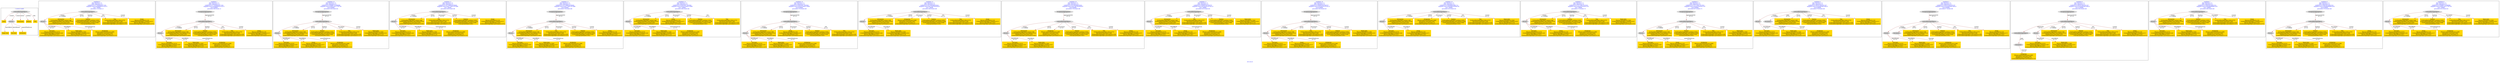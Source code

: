 digraph n0 {
fontcolor="blue"
remincross="true"
label="s01-cb.csv"
subgraph cluster_0 {
label="1-correct model"
n2[style="filled",color="white",fillcolor="lightgray",label="CulturalHeritageObject1"];
n3[shape="plaintext",style="filled",fillcolor="gold",label="Dated"];
n4[style="filled",color="white",fillcolor="lightgray",label="Person1"];
n5[shape="plaintext",style="filled",fillcolor="gold",label="Dimensions"];
n6[shape="plaintext",style="filled",fillcolor="gold",label="Medium"];
n7[shape="plaintext",style="filled",fillcolor="gold",label="Title"];
n8[shape="plaintext",style="filled",fillcolor="gold",label="Begin Date"];
n9[shape="plaintext",style="filled",fillcolor="gold",label="End Date"];
n10[shape="plaintext",style="filled",fillcolor="gold",label="Attribution"];
}
subgraph cluster_1 {
label="candidate 0\nlink coherence:1.0\nnode coherence:1.0\nconfidence:0.5778290403971545\nmapping score:0.6449906325133372\ncost:7.99999\n-precision:1.0-recall:1.0"
n12[style="filled",color="white",fillcolor="lightgray",label="CulturalHeritageObject1"];
n13[style="filled",color="white",fillcolor="lightgray",label="Person1"];
n14[shape="plaintext",style="filled",fillcolor="gold",label="Dimensions\n[CulturalHeritageObject,extent,0.98]\n[CulturalHeritageObject,description,0.014]\n[WebResource,classLink,0.005]\n[CulturalHeritageObject,provenance,0.002]"];
n15[shape="plaintext",style="filled",fillcolor="gold",label="Medium\n[CulturalHeritageObject,medium,0.933]\n[CulturalHeritageObject,description,0.059]\n[CulturalHeritageObject,extent,0.008]\n[Concept,prefLabel,0.001]"];
n16[shape="plaintext",style="filled",fillcolor="gold",label="End Date\n[Person,dateOfDeath,0.673]\n[CulturalHeritageObject,created,0.243]\n[Person,dateOfBirth,0.047]\n[CulturalHeritageObject,provenance,0.037]"];
n17[shape="plaintext",style="filled",fillcolor="gold",label="Begin Date\n[Person,dateOfBirth,0.384]\n[CulturalHeritageObject,created,0.322]\n[Person,dateOfDeath,0.274]\n[CulturalHeritageObject,provenance,0.02]"];
n18[shape="plaintext",style="filled",fillcolor="gold",label="Title\n[CulturalHeritageObject,title,0.372]\n[Document,classLink,0.238]\n[CulturalHeritageObject,description,0.233]\n[CulturalHeritageObject,provenance,0.157]"];
n19[shape="plaintext",style="filled",fillcolor="gold",label="Dated\n[Person,dateOfBirth,0.33]\n[CulturalHeritageObject,created,0.317]\n[Person,dateOfDeath,0.281]\n[CulturalHeritageObject,provenance,0.072]"];
n20[shape="plaintext",style="filled",fillcolor="gold",label="Attribution\n[Person,nameOfThePerson,0.386]\n[Document,classLink,0.285]\n[WebResource,classLink,0.2]\n[CulturalHeritageObject,provenance,0.13]"];
}
subgraph cluster_2 {
label="candidate 1\nlink coherence:1.0\nnode coherence:1.0\nconfidence:0.5778290403971545\nmapping score:0.6449906325133372\ncost:8.99999\n-precision:0.89-recall:1.0"
n22[style="filled",color="white",fillcolor="lightgray",label="CulturalHeritageObject1"];
n23[style="filled",color="white",fillcolor="lightgray",label="Person1"];
n24[style="filled",color="white",fillcolor="lightgray",label="EuropeanaAggregation1"];
n25[shape="plaintext",style="filled",fillcolor="gold",label="Dimensions\n[CulturalHeritageObject,extent,0.98]\n[CulturalHeritageObject,description,0.014]\n[WebResource,classLink,0.005]\n[CulturalHeritageObject,provenance,0.002]"];
n26[shape="plaintext",style="filled",fillcolor="gold",label="Medium\n[CulturalHeritageObject,medium,0.933]\n[CulturalHeritageObject,description,0.059]\n[CulturalHeritageObject,extent,0.008]\n[Concept,prefLabel,0.001]"];
n27[shape="plaintext",style="filled",fillcolor="gold",label="End Date\n[Person,dateOfDeath,0.673]\n[CulturalHeritageObject,created,0.243]\n[Person,dateOfBirth,0.047]\n[CulturalHeritageObject,provenance,0.037]"];
n28[shape="plaintext",style="filled",fillcolor="gold",label="Begin Date\n[Person,dateOfBirth,0.384]\n[CulturalHeritageObject,created,0.322]\n[Person,dateOfDeath,0.274]\n[CulturalHeritageObject,provenance,0.02]"];
n29[shape="plaintext",style="filled",fillcolor="gold",label="Title\n[CulturalHeritageObject,title,0.372]\n[Document,classLink,0.238]\n[CulturalHeritageObject,description,0.233]\n[CulturalHeritageObject,provenance,0.157]"];
n30[shape="plaintext",style="filled",fillcolor="gold",label="Dated\n[Person,dateOfBirth,0.33]\n[CulturalHeritageObject,created,0.317]\n[Person,dateOfDeath,0.281]\n[CulturalHeritageObject,provenance,0.072]"];
n31[shape="plaintext",style="filled",fillcolor="gold",label="Attribution\n[Person,nameOfThePerson,0.386]\n[Document,classLink,0.285]\n[WebResource,classLink,0.2]\n[CulturalHeritageObject,provenance,0.13]"];
}
subgraph cluster_3 {
label="candidate 10\nlink coherence:1.0\nnode coherence:1.0\nconfidence:0.5508991781688696\nmapping score:0.6360140117705756\ncost:8.99999\n-precision:0.56-recall:0.62"
n33[style="filled",color="white",fillcolor="lightgray",label="CulturalHeritageObject1"];
n34[style="filled",color="white",fillcolor="lightgray",label="Person1"];
n35[style="filled",color="white",fillcolor="lightgray",label="EuropeanaAggregation1"];
n36[shape="plaintext",style="filled",fillcolor="gold",label="Dimensions\n[CulturalHeritageObject,extent,0.98]\n[CulturalHeritageObject,description,0.014]\n[WebResource,classLink,0.005]\n[CulturalHeritageObject,provenance,0.002]"];
n37[shape="plaintext",style="filled",fillcolor="gold",label="Medium\n[CulturalHeritageObject,medium,0.933]\n[CulturalHeritageObject,description,0.059]\n[CulturalHeritageObject,extent,0.008]\n[Concept,prefLabel,0.001]"];
n38[shape="plaintext",style="filled",fillcolor="gold",label="End Date\n[Person,dateOfDeath,0.673]\n[CulturalHeritageObject,created,0.243]\n[Person,dateOfBirth,0.047]\n[CulturalHeritageObject,provenance,0.037]"];
n39[shape="plaintext",style="filled",fillcolor="gold",label="Title\n[CulturalHeritageObject,title,0.372]\n[Document,classLink,0.238]\n[CulturalHeritageObject,description,0.233]\n[CulturalHeritageObject,provenance,0.157]"];
n40[shape="plaintext",style="filled",fillcolor="gold",label="Dated\n[Person,dateOfBirth,0.33]\n[CulturalHeritageObject,created,0.317]\n[Person,dateOfDeath,0.281]\n[CulturalHeritageObject,provenance,0.072]"];
n41[shape="plaintext",style="filled",fillcolor="gold",label="Begin Date\n[Person,dateOfBirth,0.384]\n[CulturalHeritageObject,created,0.322]\n[Person,dateOfDeath,0.274]\n[CulturalHeritageObject,provenance,0.02]"];
n42[shape="plaintext",style="filled",fillcolor="gold",label="Attribution\n[Person,nameOfThePerson,0.386]\n[Document,classLink,0.285]\n[WebResource,classLink,0.2]\n[CulturalHeritageObject,provenance,0.13]"];
}
subgraph cluster_4 {
label="candidate 11\nlink coherence:1.0\nnode coherence:1.0\nconfidence:0.5471806044198494\nmapping score:0.6347744871875688\ncost:7.99999\n-precision:0.88-recall:0.88"
n44[style="filled",color="white",fillcolor="lightgray",label="CulturalHeritageObject1"];
n45[style="filled",color="white",fillcolor="lightgray",label="Person1"];
n46[shape="plaintext",style="filled",fillcolor="gold",label="Dimensions\n[CulturalHeritageObject,extent,0.98]\n[CulturalHeritageObject,description,0.014]\n[WebResource,classLink,0.005]\n[CulturalHeritageObject,provenance,0.002]"];
n47[shape="plaintext",style="filled",fillcolor="gold",label="Title\n[CulturalHeritageObject,title,0.372]\n[Document,classLink,0.238]\n[CulturalHeritageObject,description,0.233]\n[CulturalHeritageObject,provenance,0.157]"];
n48[shape="plaintext",style="filled",fillcolor="gold",label="Medium\n[CulturalHeritageObject,medium,0.933]\n[CulturalHeritageObject,description,0.059]\n[CulturalHeritageObject,extent,0.008]\n[Concept,prefLabel,0.001]"];
n49[shape="plaintext",style="filled",fillcolor="gold",label="End Date\n[Person,dateOfDeath,0.673]\n[CulturalHeritageObject,created,0.243]\n[Person,dateOfBirth,0.047]\n[CulturalHeritageObject,provenance,0.037]"];
n50[shape="plaintext",style="filled",fillcolor="gold",label="Begin Date\n[Person,dateOfBirth,0.384]\n[CulturalHeritageObject,created,0.322]\n[Person,dateOfDeath,0.274]\n[CulturalHeritageObject,provenance,0.02]"];
n51[shape="plaintext",style="filled",fillcolor="gold",label="Dated\n[Person,dateOfBirth,0.33]\n[CulturalHeritageObject,created,0.317]\n[Person,dateOfDeath,0.281]\n[CulturalHeritageObject,provenance,0.072]"];
n52[shape="plaintext",style="filled",fillcolor="gold",label="Attribution\n[Person,nameOfThePerson,0.386]\n[Document,classLink,0.285]\n[WebResource,classLink,0.2]\n[CulturalHeritageObject,provenance,0.13]"];
}
subgraph cluster_5 {
label="candidate 12\nlink coherence:1.0\nnode coherence:1.0\nconfidence:0.5471806044198494\nmapping score:0.6347744871875688\ncost:8.99999\n-precision:0.78-recall:0.88"
n54[style="filled",color="white",fillcolor="lightgray",label="CulturalHeritageObject1"];
n55[style="filled",color="white",fillcolor="lightgray",label="Person1"];
n56[style="filled",color="white",fillcolor="lightgray",label="EuropeanaAggregation1"];
n57[shape="plaintext",style="filled",fillcolor="gold",label="Dimensions\n[CulturalHeritageObject,extent,0.98]\n[CulturalHeritageObject,description,0.014]\n[WebResource,classLink,0.005]\n[CulturalHeritageObject,provenance,0.002]"];
n58[shape="plaintext",style="filled",fillcolor="gold",label="Title\n[CulturalHeritageObject,title,0.372]\n[Document,classLink,0.238]\n[CulturalHeritageObject,description,0.233]\n[CulturalHeritageObject,provenance,0.157]"];
n59[shape="plaintext",style="filled",fillcolor="gold",label="Medium\n[CulturalHeritageObject,medium,0.933]\n[CulturalHeritageObject,description,0.059]\n[CulturalHeritageObject,extent,0.008]\n[Concept,prefLabel,0.001]"];
n60[shape="plaintext",style="filled",fillcolor="gold",label="End Date\n[Person,dateOfDeath,0.673]\n[CulturalHeritageObject,created,0.243]\n[Person,dateOfBirth,0.047]\n[CulturalHeritageObject,provenance,0.037]"];
n61[shape="plaintext",style="filled",fillcolor="gold",label="Begin Date\n[Person,dateOfBirth,0.384]\n[CulturalHeritageObject,created,0.322]\n[Person,dateOfDeath,0.274]\n[CulturalHeritageObject,provenance,0.02]"];
n62[shape="plaintext",style="filled",fillcolor="gold",label="Dated\n[Person,dateOfBirth,0.33]\n[CulturalHeritageObject,created,0.317]\n[Person,dateOfDeath,0.281]\n[CulturalHeritageObject,provenance,0.072]"];
n63[shape="plaintext",style="filled",fillcolor="gold",label="Attribution\n[Person,nameOfThePerson,0.386]\n[Document,classLink,0.285]\n[WebResource,classLink,0.2]\n[CulturalHeritageObject,provenance,0.13]"];
}
subgraph cluster_6 {
label="candidate 13\nlink coherence:1.0\nnode coherence:1.0\nconfidence:0.5428243677903846\nmapping score:0.6333224083110806\ncost:7.99999\n-precision:0.88-recall:0.88"
n65[style="filled",color="white",fillcolor="lightgray",label="CulturalHeritageObject1"];
n66[style="filled",color="white",fillcolor="lightgray",label="Person1"];
n67[shape="plaintext",style="filled",fillcolor="gold",label="Dimensions\n[CulturalHeritageObject,extent,0.98]\n[CulturalHeritageObject,description,0.014]\n[WebResource,classLink,0.005]\n[CulturalHeritageObject,provenance,0.002]"];
n68[shape="plaintext",style="filled",fillcolor="gold",label="Dated\n[Person,dateOfBirth,0.33]\n[CulturalHeritageObject,created,0.317]\n[Person,dateOfDeath,0.281]\n[CulturalHeritageObject,provenance,0.072]"];
n69[shape="plaintext",style="filled",fillcolor="gold",label="Medium\n[CulturalHeritageObject,medium,0.933]\n[CulturalHeritageObject,description,0.059]\n[CulturalHeritageObject,extent,0.008]\n[Concept,prefLabel,0.001]"];
n70[shape="plaintext",style="filled",fillcolor="gold",label="End Date\n[Person,dateOfDeath,0.673]\n[CulturalHeritageObject,created,0.243]\n[Person,dateOfBirth,0.047]\n[CulturalHeritageObject,provenance,0.037]"];
n71[shape="plaintext",style="filled",fillcolor="gold",label="Begin Date\n[Person,dateOfBirth,0.384]\n[CulturalHeritageObject,created,0.322]\n[Person,dateOfDeath,0.274]\n[CulturalHeritageObject,provenance,0.02]"];
n72[shape="plaintext",style="filled",fillcolor="gold",label="Title\n[CulturalHeritageObject,title,0.372]\n[Document,classLink,0.238]\n[CulturalHeritageObject,description,0.233]\n[CulturalHeritageObject,provenance,0.157]"];
n73[shape="plaintext",style="filled",fillcolor="gold",label="Attribution\n[Person,nameOfThePerson,0.386]\n[Document,classLink,0.285]\n[WebResource,classLink,0.2]\n[CulturalHeritageObject,provenance,0.13]"];
}
subgraph cluster_7 {
label="candidate 14\nlink coherence:1.0\nnode coherence:1.0\nconfidence:0.5428243677903846\nmapping score:0.6333224083110806\ncost:8.99999\n-precision:0.78-recall:0.88"
n75[style="filled",color="white",fillcolor="lightgray",label="CulturalHeritageObject1"];
n76[style="filled",color="white",fillcolor="lightgray",label="Person1"];
n77[style="filled",color="white",fillcolor="lightgray",label="EuropeanaAggregation1"];
n78[shape="plaintext",style="filled",fillcolor="gold",label="Dimensions\n[CulturalHeritageObject,extent,0.98]\n[CulturalHeritageObject,description,0.014]\n[WebResource,classLink,0.005]\n[CulturalHeritageObject,provenance,0.002]"];
n79[shape="plaintext",style="filled",fillcolor="gold",label="Dated\n[Person,dateOfBirth,0.33]\n[CulturalHeritageObject,created,0.317]\n[Person,dateOfDeath,0.281]\n[CulturalHeritageObject,provenance,0.072]"];
n80[shape="plaintext",style="filled",fillcolor="gold",label="Medium\n[CulturalHeritageObject,medium,0.933]\n[CulturalHeritageObject,description,0.059]\n[CulturalHeritageObject,extent,0.008]\n[Concept,prefLabel,0.001]"];
n81[shape="plaintext",style="filled",fillcolor="gold",label="End Date\n[Person,dateOfDeath,0.673]\n[CulturalHeritageObject,created,0.243]\n[Person,dateOfBirth,0.047]\n[CulturalHeritageObject,provenance,0.037]"];
n82[shape="plaintext",style="filled",fillcolor="gold",label="Begin Date\n[Person,dateOfBirth,0.384]\n[CulturalHeritageObject,created,0.322]\n[Person,dateOfDeath,0.274]\n[CulturalHeritageObject,provenance,0.02]"];
n83[shape="plaintext",style="filled",fillcolor="gold",label="Title\n[CulturalHeritageObject,title,0.372]\n[Document,classLink,0.238]\n[CulturalHeritageObject,description,0.233]\n[CulturalHeritageObject,provenance,0.157]"];
n84[shape="plaintext",style="filled",fillcolor="gold",label="Attribution\n[Person,nameOfThePerson,0.386]\n[Document,classLink,0.285]\n[WebResource,classLink,0.2]\n[CulturalHeritageObject,provenance,0.13]"];
}
subgraph cluster_8 {
label="candidate 15\nlink coherence:1.0\nnode coherence:1.0\nconfidence:0.5411634396350441\nmapping score:0.6327687655926337\ncost:7.99999\n-precision:0.88-recall:0.88"
n86[style="filled",color="white",fillcolor="lightgray",label="CulturalHeritageObject1"];
n87[style="filled",color="white",fillcolor="lightgray",label="Person1"];
n88[shape="plaintext",style="filled",fillcolor="gold",label="Dimensions\n[CulturalHeritageObject,extent,0.98]\n[CulturalHeritageObject,description,0.014]\n[WebResource,classLink,0.005]\n[CulturalHeritageObject,provenance,0.002]"];
n89[shape="plaintext",style="filled",fillcolor="gold",label="Attribution\n[Person,nameOfThePerson,0.386]\n[Document,classLink,0.285]\n[WebResource,classLink,0.2]\n[CulturalHeritageObject,provenance,0.13]"];
n90[shape="plaintext",style="filled",fillcolor="gold",label="Medium\n[CulturalHeritageObject,medium,0.933]\n[CulturalHeritageObject,description,0.059]\n[CulturalHeritageObject,extent,0.008]\n[Concept,prefLabel,0.001]"];
n91[shape="plaintext",style="filled",fillcolor="gold",label="End Date\n[Person,dateOfDeath,0.673]\n[CulturalHeritageObject,created,0.243]\n[Person,dateOfBirth,0.047]\n[CulturalHeritageObject,provenance,0.037]"];
n92[shape="plaintext",style="filled",fillcolor="gold",label="Begin Date\n[Person,dateOfBirth,0.384]\n[CulturalHeritageObject,created,0.322]\n[Person,dateOfDeath,0.274]\n[CulturalHeritageObject,provenance,0.02]"];
n93[shape="plaintext",style="filled",fillcolor="gold",label="Title\n[CulturalHeritageObject,title,0.372]\n[Document,classLink,0.238]\n[CulturalHeritageObject,description,0.233]\n[CulturalHeritageObject,provenance,0.157]"];
n94[shape="plaintext",style="filled",fillcolor="gold",label="Dated\n[Person,dateOfBirth,0.33]\n[CulturalHeritageObject,created,0.317]\n[Person,dateOfDeath,0.281]\n[CulturalHeritageObject,provenance,0.072]"];
}
subgraph cluster_9 {
label="candidate 16\nlink coherence:1.0\nnode coherence:1.0\nconfidence:0.5411634396350441\nmapping score:0.6327687655926337\ncost:8.99999\n-precision:0.78-recall:0.88"
n96[style="filled",color="white",fillcolor="lightgray",label="CulturalHeritageObject1"];
n97[style="filled",color="white",fillcolor="lightgray",label="Person1"];
n98[style="filled",color="white",fillcolor="lightgray",label="EuropeanaAggregation1"];
n99[shape="plaintext",style="filled",fillcolor="gold",label="Dimensions\n[CulturalHeritageObject,extent,0.98]\n[CulturalHeritageObject,description,0.014]\n[WebResource,classLink,0.005]\n[CulturalHeritageObject,provenance,0.002]"];
n100[shape="plaintext",style="filled",fillcolor="gold",label="Attribution\n[Person,nameOfThePerson,0.386]\n[Document,classLink,0.285]\n[WebResource,classLink,0.2]\n[CulturalHeritageObject,provenance,0.13]"];
n101[shape="plaintext",style="filled",fillcolor="gold",label="Medium\n[CulturalHeritageObject,medium,0.933]\n[CulturalHeritageObject,description,0.059]\n[CulturalHeritageObject,extent,0.008]\n[Concept,prefLabel,0.001]"];
n102[shape="plaintext",style="filled",fillcolor="gold",label="End Date\n[Person,dateOfDeath,0.673]\n[CulturalHeritageObject,created,0.243]\n[Person,dateOfBirth,0.047]\n[CulturalHeritageObject,provenance,0.037]"];
n103[shape="plaintext",style="filled",fillcolor="gold",label="Begin Date\n[Person,dateOfBirth,0.384]\n[CulturalHeritageObject,created,0.322]\n[Person,dateOfDeath,0.274]\n[CulturalHeritageObject,provenance,0.02]"];
n104[shape="plaintext",style="filled",fillcolor="gold",label="Title\n[CulturalHeritageObject,title,0.372]\n[Document,classLink,0.238]\n[CulturalHeritageObject,description,0.233]\n[CulturalHeritageObject,provenance,0.157]"];
n105[shape="plaintext",style="filled",fillcolor="gold",label="Dated\n[Person,dateOfBirth,0.33]\n[CulturalHeritageObject,created,0.317]\n[Person,dateOfDeath,0.281]\n[CulturalHeritageObject,provenance,0.072]"];
}
subgraph cluster_10 {
label="candidate 17\nlink coherence:1.0\nnode coherence:1.0\nconfidence:0.5400632567839767\nmapping score:0.6324020379756113\ncost:7.99999\n-precision:0.62-recall:0.62"
n107[style="filled",color="white",fillcolor="lightgray",label="CulturalHeritageObject1"];
n108[style="filled",color="white",fillcolor="lightgray",label="Person1"];
n109[shape="plaintext",style="filled",fillcolor="gold",label="Dimensions\n[CulturalHeritageObject,extent,0.98]\n[CulturalHeritageObject,description,0.014]\n[WebResource,classLink,0.005]\n[CulturalHeritageObject,provenance,0.002]"];
n110[shape="plaintext",style="filled",fillcolor="gold",label="Title\n[CulturalHeritageObject,title,0.372]\n[Document,classLink,0.238]\n[CulturalHeritageObject,description,0.233]\n[CulturalHeritageObject,provenance,0.157]"];
n111[shape="plaintext",style="filled",fillcolor="gold",label="Medium\n[CulturalHeritageObject,medium,0.933]\n[CulturalHeritageObject,description,0.059]\n[CulturalHeritageObject,extent,0.008]\n[Concept,prefLabel,0.001]"];
n112[shape="plaintext",style="filled",fillcolor="gold",label="End Date\n[Person,dateOfDeath,0.673]\n[CulturalHeritageObject,created,0.243]\n[Person,dateOfBirth,0.047]\n[CulturalHeritageObject,provenance,0.037]"];
n113[shape="plaintext",style="filled",fillcolor="gold",label="Dated\n[Person,dateOfBirth,0.33]\n[CulturalHeritageObject,created,0.317]\n[Person,dateOfDeath,0.281]\n[CulturalHeritageObject,provenance,0.072]"];
n114[shape="plaintext",style="filled",fillcolor="gold",label="Begin Date\n[Person,dateOfBirth,0.384]\n[CulturalHeritageObject,created,0.322]\n[Person,dateOfDeath,0.274]\n[CulturalHeritageObject,provenance,0.02]"];
n115[shape="plaintext",style="filled",fillcolor="gold",label="Attribution\n[Person,nameOfThePerson,0.386]\n[Document,classLink,0.285]\n[WebResource,classLink,0.2]\n[CulturalHeritageObject,provenance,0.13]"];
}
subgraph cluster_11 {
label="candidate 18\nlink coherence:1.0\nnode coherence:1.0\nconfidence:0.5400632567839767\nmapping score:0.6324020379756113\ncost:8.99999\n-precision:0.56-recall:0.62"
n117[style="filled",color="white",fillcolor="lightgray",label="CulturalHeritageObject1"];
n118[style="filled",color="white",fillcolor="lightgray",label="Person1"];
n119[style="filled",color="white",fillcolor="lightgray",label="EuropeanaAggregation1"];
n120[shape="plaintext",style="filled",fillcolor="gold",label="Dimensions\n[CulturalHeritageObject,extent,0.98]\n[CulturalHeritageObject,description,0.014]\n[WebResource,classLink,0.005]\n[CulturalHeritageObject,provenance,0.002]"];
n121[shape="plaintext",style="filled",fillcolor="gold",label="Title\n[CulturalHeritageObject,title,0.372]\n[Document,classLink,0.238]\n[CulturalHeritageObject,description,0.233]\n[CulturalHeritageObject,provenance,0.157]"];
n122[shape="plaintext",style="filled",fillcolor="gold",label="Medium\n[CulturalHeritageObject,medium,0.933]\n[CulturalHeritageObject,description,0.059]\n[CulturalHeritageObject,extent,0.008]\n[Concept,prefLabel,0.001]"];
n123[shape="plaintext",style="filled",fillcolor="gold",label="End Date\n[Person,dateOfDeath,0.673]\n[CulturalHeritageObject,created,0.243]\n[Person,dateOfBirth,0.047]\n[CulturalHeritageObject,provenance,0.037]"];
n124[shape="plaintext",style="filled",fillcolor="gold",label="Dated\n[Person,dateOfBirth,0.33]\n[CulturalHeritageObject,created,0.317]\n[Person,dateOfDeath,0.281]\n[CulturalHeritageObject,provenance,0.072]"];
n125[shape="plaintext",style="filled",fillcolor="gold",label="Begin Date\n[Person,dateOfBirth,0.384]\n[CulturalHeritageObject,created,0.322]\n[Person,dateOfDeath,0.274]\n[CulturalHeritageObject,provenance,0.02]"];
n126[shape="plaintext",style="filled",fillcolor="gold",label="Attribution\n[Person,nameOfThePerson,0.386]\n[Document,classLink,0.285]\n[WebResource,classLink,0.2]\n[CulturalHeritageObject,provenance,0.13]"];
}
subgraph cluster_12 {
label="candidate 19\nlink coherence:1.0\nnode coherence:1.0\nconfidence:0.5340460919991715\nmapping score:0.6303963163806762\ncost:7.99999\n-precision:0.62-recall:0.62"
n128[style="filled",color="white",fillcolor="lightgray",label="CulturalHeritageObject1"];
n129[style="filled",color="white",fillcolor="lightgray",label="Person1"];
n130[shape="plaintext",style="filled",fillcolor="gold",label="Dimensions\n[CulturalHeritageObject,extent,0.98]\n[CulturalHeritageObject,description,0.014]\n[WebResource,classLink,0.005]\n[CulturalHeritageObject,provenance,0.002]"];
n131[shape="plaintext",style="filled",fillcolor="gold",label="Attribution\n[Person,nameOfThePerson,0.386]\n[Document,classLink,0.285]\n[WebResource,classLink,0.2]\n[CulturalHeritageObject,provenance,0.13]"];
n132[shape="plaintext",style="filled",fillcolor="gold",label="Medium\n[CulturalHeritageObject,medium,0.933]\n[CulturalHeritageObject,description,0.059]\n[CulturalHeritageObject,extent,0.008]\n[Concept,prefLabel,0.001]"];
n133[shape="plaintext",style="filled",fillcolor="gold",label="End Date\n[Person,dateOfDeath,0.673]\n[CulturalHeritageObject,created,0.243]\n[Person,dateOfBirth,0.047]\n[CulturalHeritageObject,provenance,0.037]"];
n134[shape="plaintext",style="filled",fillcolor="gold",label="Dated\n[Person,dateOfBirth,0.33]\n[CulturalHeritageObject,created,0.317]\n[Person,dateOfDeath,0.281]\n[CulturalHeritageObject,provenance,0.072]"];
n135[shape="plaintext",style="filled",fillcolor="gold",label="Title\n[CulturalHeritageObject,title,0.372]\n[Document,classLink,0.238]\n[CulturalHeritageObject,description,0.233]\n[CulturalHeritageObject,provenance,0.157]"];
n136[shape="plaintext",style="filled",fillcolor="gold",label="Begin Date\n[Person,dateOfBirth,0.384]\n[CulturalHeritageObject,created,0.322]\n[Person,dateOfDeath,0.274]\n[CulturalHeritageObject,provenance,0.02]"];
}
subgraph cluster_13 {
label="candidate 2\nlink coherence:1.0\nnode coherence:1.0\nconfidence:0.5707116927612819\nmapping score:0.6426181833013797\ncost:7.99999\n-precision:0.75-recall:0.75"
n138[style="filled",color="white",fillcolor="lightgray",label="CulturalHeritageObject1"];
n139[style="filled",color="white",fillcolor="lightgray",label="Person1"];
n140[shape="plaintext",style="filled",fillcolor="gold",label="Dimensions\n[CulturalHeritageObject,extent,0.98]\n[CulturalHeritageObject,description,0.014]\n[WebResource,classLink,0.005]\n[CulturalHeritageObject,provenance,0.002]"];
n141[shape="plaintext",style="filled",fillcolor="gold",label="Medium\n[CulturalHeritageObject,medium,0.933]\n[CulturalHeritageObject,description,0.059]\n[CulturalHeritageObject,extent,0.008]\n[Concept,prefLabel,0.001]"];
n142[shape="plaintext",style="filled",fillcolor="gold",label="End Date\n[Person,dateOfDeath,0.673]\n[CulturalHeritageObject,created,0.243]\n[Person,dateOfBirth,0.047]\n[CulturalHeritageObject,provenance,0.037]"];
n143[shape="plaintext",style="filled",fillcolor="gold",label="Dated\n[Person,dateOfBirth,0.33]\n[CulturalHeritageObject,created,0.317]\n[Person,dateOfDeath,0.281]\n[CulturalHeritageObject,provenance,0.072]"];
n144[shape="plaintext",style="filled",fillcolor="gold",label="Title\n[CulturalHeritageObject,title,0.372]\n[Document,classLink,0.238]\n[CulturalHeritageObject,description,0.233]\n[CulturalHeritageObject,provenance,0.157]"];
n145[shape="plaintext",style="filled",fillcolor="gold",label="Begin Date\n[Person,dateOfBirth,0.384]\n[CulturalHeritageObject,created,0.322]\n[Person,dateOfDeath,0.274]\n[CulturalHeritageObject,provenance,0.02]"];
n146[shape="plaintext",style="filled",fillcolor="gold",label="Attribution\n[Person,nameOfThePerson,0.386]\n[Document,classLink,0.285]\n[WebResource,classLink,0.2]\n[CulturalHeritageObject,provenance,0.13]"];
}
subgraph cluster_14 {
label="candidate 3\nlink coherence:1.0\nnode coherence:1.0\nconfidence:0.5707116927612819\nmapping score:0.6426181833013797\ncost:8.99999\n-precision:0.67-recall:0.75"
n148[style="filled",color="white",fillcolor="lightgray",label="CulturalHeritageObject1"];
n149[style="filled",color="white",fillcolor="lightgray",label="Person1"];
n150[style="filled",color="white",fillcolor="lightgray",label="EuropeanaAggregation1"];
n151[shape="plaintext",style="filled",fillcolor="gold",label="Dimensions\n[CulturalHeritageObject,extent,0.98]\n[CulturalHeritageObject,description,0.014]\n[WebResource,classLink,0.005]\n[CulturalHeritageObject,provenance,0.002]"];
n152[shape="plaintext",style="filled",fillcolor="gold",label="Medium\n[CulturalHeritageObject,medium,0.933]\n[CulturalHeritageObject,description,0.059]\n[CulturalHeritageObject,extent,0.008]\n[Concept,prefLabel,0.001]"];
n153[shape="plaintext",style="filled",fillcolor="gold",label="End Date\n[Person,dateOfDeath,0.673]\n[CulturalHeritageObject,created,0.243]\n[Person,dateOfBirth,0.047]\n[CulturalHeritageObject,provenance,0.037]"];
n154[shape="plaintext",style="filled",fillcolor="gold",label="Dated\n[Person,dateOfBirth,0.33]\n[CulturalHeritageObject,created,0.317]\n[Person,dateOfDeath,0.281]\n[CulturalHeritageObject,provenance,0.072]"];
n155[shape="plaintext",style="filled",fillcolor="gold",label="Title\n[CulturalHeritageObject,title,0.372]\n[Document,classLink,0.238]\n[CulturalHeritageObject,description,0.233]\n[CulturalHeritageObject,provenance,0.157]"];
n156[shape="plaintext",style="filled",fillcolor="gold",label="Begin Date\n[Person,dateOfBirth,0.384]\n[CulturalHeritageObject,created,0.322]\n[Person,dateOfDeath,0.274]\n[CulturalHeritageObject,provenance,0.02]"];
n157[shape="plaintext",style="filled",fillcolor="gold",label="Attribution\n[Person,nameOfThePerson,0.386]\n[Document,classLink,0.285]\n[WebResource,classLink,0.2]\n[CulturalHeritageObject,provenance,0.13]"];
}
subgraph cluster_15 {
label="candidate 4\nlink coherence:1.0\nnode coherence:1.0\nconfidence:0.5633313628181187\nmapping score:0.6163485495108015\ncost:8.99999\n-precision:0.78-recall:0.88"
n159[style="filled",color="white",fillcolor="lightgray",label="CulturalHeritageObject1"];
n160[style="filled",color="white",fillcolor="lightgray",label="Person1"];
n161[style="filled",color="white",fillcolor="lightgray",label="Document1"];
n162[shape="plaintext",style="filled",fillcolor="gold",label="Dimensions\n[CulturalHeritageObject,extent,0.98]\n[CulturalHeritageObject,description,0.014]\n[WebResource,classLink,0.005]\n[CulturalHeritageObject,provenance,0.002]"];
n163[shape="plaintext",style="filled",fillcolor="gold",label="Medium\n[CulturalHeritageObject,medium,0.933]\n[CulturalHeritageObject,description,0.059]\n[CulturalHeritageObject,extent,0.008]\n[Concept,prefLabel,0.001]"];
n164[shape="plaintext",style="filled",fillcolor="gold",label="End Date\n[Person,dateOfDeath,0.673]\n[CulturalHeritageObject,created,0.243]\n[Person,dateOfBirth,0.047]\n[CulturalHeritageObject,provenance,0.037]"];
n165[shape="plaintext",style="filled",fillcolor="gold",label="Attribution\n[Person,nameOfThePerson,0.386]\n[Document,classLink,0.285]\n[WebResource,classLink,0.2]\n[CulturalHeritageObject,provenance,0.13]"];
n166[shape="plaintext",style="filled",fillcolor="gold",label="Begin Date\n[Person,dateOfBirth,0.384]\n[CulturalHeritageObject,created,0.322]\n[Person,dateOfDeath,0.274]\n[CulturalHeritageObject,provenance,0.02]"];
n167[shape="plaintext",style="filled",fillcolor="gold",label="Title\n[CulturalHeritageObject,title,0.372]\n[Document,classLink,0.238]\n[CulturalHeritageObject,description,0.233]\n[CulturalHeritageObject,provenance,0.157]"];
n168[shape="plaintext",style="filled",fillcolor="gold",label="Dated\n[Person,dateOfBirth,0.33]\n[CulturalHeritageObject,created,0.317]\n[Person,dateOfDeath,0.281]\n[CulturalHeritageObject,provenance,0.072]"];
}
subgraph cluster_16 {
label="candidate 5\nlink coherence:1.0\nnode coherence:1.0\nconfidence:0.5633313628181187\nmapping score:0.6163485495108015\ncost:9.99999\n-precision:0.7-recall:0.88"
n170[style="filled",color="white",fillcolor="lightgray",label="CulturalHeritageObject1"];
n171[style="filled",color="white",fillcolor="lightgray",label="Person1"];
n172[style="filled",color="white",fillcolor="lightgray",label="Document1"];
n173[style="filled",color="white",fillcolor="lightgray",label="EuropeanaAggregation1"];
n174[shape="plaintext",style="filled",fillcolor="gold",label="Dimensions\n[CulturalHeritageObject,extent,0.98]\n[CulturalHeritageObject,description,0.014]\n[WebResource,classLink,0.005]\n[CulturalHeritageObject,provenance,0.002]"];
n175[shape="plaintext",style="filled",fillcolor="gold",label="Medium\n[CulturalHeritageObject,medium,0.933]\n[CulturalHeritageObject,description,0.059]\n[CulturalHeritageObject,extent,0.008]\n[Concept,prefLabel,0.001]"];
n176[shape="plaintext",style="filled",fillcolor="gold",label="End Date\n[Person,dateOfDeath,0.673]\n[CulturalHeritageObject,created,0.243]\n[Person,dateOfBirth,0.047]\n[CulturalHeritageObject,provenance,0.037]"];
n177[shape="plaintext",style="filled",fillcolor="gold",label="Attribution\n[Person,nameOfThePerson,0.386]\n[Document,classLink,0.285]\n[WebResource,classLink,0.2]\n[CulturalHeritageObject,provenance,0.13]"];
n178[shape="plaintext",style="filled",fillcolor="gold",label="Begin Date\n[Person,dateOfBirth,0.384]\n[CulturalHeritageObject,created,0.322]\n[Person,dateOfDeath,0.274]\n[CulturalHeritageObject,provenance,0.02]"];
n179[shape="plaintext",style="filled",fillcolor="gold",label="Title\n[CulturalHeritageObject,title,0.372]\n[Document,classLink,0.238]\n[CulturalHeritageObject,description,0.233]\n[CulturalHeritageObject,provenance,0.157]"];
n180[shape="plaintext",style="filled",fillcolor="gold",label="Dated\n[Person,dateOfBirth,0.33]\n[CulturalHeritageObject,created,0.317]\n[Person,dateOfDeath,0.281]\n[CulturalHeritageObject,provenance,0.072]"];
}
subgraph cluster_17 {
label="candidate 6\nlink coherence:1.0\nnode coherence:1.0\nconfidence:0.5633313628181187\nmapping score:0.6163485495108015\ncost:10.99999\n-precision:0.64-recall:0.88"
n182[style="filled",color="white",fillcolor="lightgray",label="CulturalHeritageObject1"];
n183[style="filled",color="white",fillcolor="lightgray",label="CulturalHeritageObject2"];
n184[style="filled",color="white",fillcolor="lightgray",label="Person1"];
n185[style="filled",color="white",fillcolor="lightgray",label="Document2"];
n186[style="filled",color="white",fillcolor="lightgray",label="EuropeanaAggregation1"];
n187[shape="plaintext",style="filled",fillcolor="gold",label="Dimensions\n[CulturalHeritageObject,extent,0.98]\n[CulturalHeritageObject,description,0.014]\n[WebResource,classLink,0.005]\n[CulturalHeritageObject,provenance,0.002]"];
n188[shape="plaintext",style="filled",fillcolor="gold",label="Medium\n[CulturalHeritageObject,medium,0.933]\n[CulturalHeritageObject,description,0.059]\n[CulturalHeritageObject,extent,0.008]\n[Concept,prefLabel,0.001]"];
n189[shape="plaintext",style="filled",fillcolor="gold",label="End Date\n[Person,dateOfDeath,0.673]\n[CulturalHeritageObject,created,0.243]\n[Person,dateOfBirth,0.047]\n[CulturalHeritageObject,provenance,0.037]"];
n190[shape="plaintext",style="filled",fillcolor="gold",label="Attribution\n[Person,nameOfThePerson,0.386]\n[Document,classLink,0.285]\n[WebResource,classLink,0.2]\n[CulturalHeritageObject,provenance,0.13]"];
n191[shape="plaintext",style="filled",fillcolor="gold",label="Begin Date\n[Person,dateOfBirth,0.384]\n[CulturalHeritageObject,created,0.322]\n[Person,dateOfDeath,0.274]\n[CulturalHeritageObject,provenance,0.02]"];
n192[shape="plaintext",style="filled",fillcolor="gold",label="Title\n[CulturalHeritageObject,title,0.372]\n[Document,classLink,0.238]\n[CulturalHeritageObject,description,0.233]\n[CulturalHeritageObject,provenance,0.157]"];
n193[shape="plaintext",style="filled",fillcolor="gold",label="Dated\n[Person,dateOfBirth,0.33]\n[CulturalHeritageObject,created,0.317]\n[Person,dateOfDeath,0.281]\n[CulturalHeritageObject,provenance,0.072]"];
}
subgraph cluster_18 {
label="candidate 7\nlink coherence:1.0\nnode coherence:1.0\nconfidence:0.5580165258047421\nmapping score:0.6383864609825332\ncost:7.99999\n-precision:0.88-recall:0.88"
n195[style="filled",color="white",fillcolor="lightgray",label="CulturalHeritageObject1"];
n196[style="filled",color="white",fillcolor="lightgray",label="Person1"];
n197[shape="plaintext",style="filled",fillcolor="gold",label="Dimensions\n[CulturalHeritageObject,extent,0.98]\n[CulturalHeritageObject,description,0.014]\n[WebResource,classLink,0.005]\n[CulturalHeritageObject,provenance,0.002]"];
n198[shape="plaintext",style="filled",fillcolor="gold",label="Medium\n[CulturalHeritageObject,medium,0.933]\n[CulturalHeritageObject,description,0.059]\n[CulturalHeritageObject,extent,0.008]\n[Concept,prefLabel,0.001]"];
n199[shape="plaintext",style="filled",fillcolor="gold",label="End Date\n[Person,dateOfDeath,0.673]\n[CulturalHeritageObject,created,0.243]\n[Person,dateOfBirth,0.047]\n[CulturalHeritageObject,provenance,0.037]"];
n200[shape="plaintext",style="filled",fillcolor="gold",label="Title\n[CulturalHeritageObject,title,0.372]\n[Document,classLink,0.238]\n[CulturalHeritageObject,description,0.233]\n[CulturalHeritageObject,provenance,0.157]"];
n201[shape="plaintext",style="filled",fillcolor="gold",label="Begin Date\n[Person,dateOfBirth,0.384]\n[CulturalHeritageObject,created,0.322]\n[Person,dateOfDeath,0.274]\n[CulturalHeritageObject,provenance,0.02]"];
n202[shape="plaintext",style="filled",fillcolor="gold",label="Dated\n[Person,dateOfBirth,0.33]\n[CulturalHeritageObject,created,0.317]\n[Person,dateOfDeath,0.281]\n[CulturalHeritageObject,provenance,0.072]"];
n203[shape="plaintext",style="filled",fillcolor="gold",label="Attribution\n[Person,nameOfThePerson,0.386]\n[Document,classLink,0.285]\n[WebResource,classLink,0.2]\n[CulturalHeritageObject,provenance,0.13]"];
}
subgraph cluster_19 {
label="candidate 8\nlink coherence:1.0\nnode coherence:1.0\nconfidence:0.5580165258047421\nmapping score:0.6383864609825332\ncost:8.99999\n-precision:0.78-recall:0.88"
n205[style="filled",color="white",fillcolor="lightgray",label="CulturalHeritageObject1"];
n206[style="filled",color="white",fillcolor="lightgray",label="Person1"];
n207[style="filled",color="white",fillcolor="lightgray",label="EuropeanaAggregation1"];
n208[shape="plaintext",style="filled",fillcolor="gold",label="Dimensions\n[CulturalHeritageObject,extent,0.98]\n[CulturalHeritageObject,description,0.014]\n[WebResource,classLink,0.005]\n[CulturalHeritageObject,provenance,0.002]"];
n209[shape="plaintext",style="filled",fillcolor="gold",label="Medium\n[CulturalHeritageObject,medium,0.933]\n[CulturalHeritageObject,description,0.059]\n[CulturalHeritageObject,extent,0.008]\n[Concept,prefLabel,0.001]"];
n210[shape="plaintext",style="filled",fillcolor="gold",label="End Date\n[Person,dateOfDeath,0.673]\n[CulturalHeritageObject,created,0.243]\n[Person,dateOfBirth,0.047]\n[CulturalHeritageObject,provenance,0.037]"];
n211[shape="plaintext",style="filled",fillcolor="gold",label="Title\n[CulturalHeritageObject,title,0.372]\n[Document,classLink,0.238]\n[CulturalHeritageObject,description,0.233]\n[CulturalHeritageObject,provenance,0.157]"];
n212[shape="plaintext",style="filled",fillcolor="gold",label="Begin Date\n[Person,dateOfBirth,0.384]\n[CulturalHeritageObject,created,0.322]\n[Person,dateOfDeath,0.274]\n[CulturalHeritageObject,provenance,0.02]"];
n213[shape="plaintext",style="filled",fillcolor="gold",label="Dated\n[Person,dateOfBirth,0.33]\n[CulturalHeritageObject,created,0.317]\n[Person,dateOfDeath,0.281]\n[CulturalHeritageObject,provenance,0.072]"];
n214[shape="plaintext",style="filled",fillcolor="gold",label="Attribution\n[Person,nameOfThePerson,0.386]\n[Document,classLink,0.285]\n[WebResource,classLink,0.2]\n[CulturalHeritageObject,provenance,0.13]"];
}
subgraph cluster_20 {
label="candidate 9\nlink coherence:1.0\nnode coherence:1.0\nconfidence:0.5508991781688696\nmapping score:0.6360140117705756\ncost:7.99999\n-precision:0.62-recall:0.62"
n216[style="filled",color="white",fillcolor="lightgray",label="CulturalHeritageObject1"];
n217[style="filled",color="white",fillcolor="lightgray",label="Person1"];
n218[shape="plaintext",style="filled",fillcolor="gold",label="Dimensions\n[CulturalHeritageObject,extent,0.98]\n[CulturalHeritageObject,description,0.014]\n[WebResource,classLink,0.005]\n[CulturalHeritageObject,provenance,0.002]"];
n219[shape="plaintext",style="filled",fillcolor="gold",label="Medium\n[CulturalHeritageObject,medium,0.933]\n[CulturalHeritageObject,description,0.059]\n[CulturalHeritageObject,extent,0.008]\n[Concept,prefLabel,0.001]"];
n220[shape="plaintext",style="filled",fillcolor="gold",label="End Date\n[Person,dateOfDeath,0.673]\n[CulturalHeritageObject,created,0.243]\n[Person,dateOfBirth,0.047]\n[CulturalHeritageObject,provenance,0.037]"];
n221[shape="plaintext",style="filled",fillcolor="gold",label="Title\n[CulturalHeritageObject,title,0.372]\n[Document,classLink,0.238]\n[CulturalHeritageObject,description,0.233]\n[CulturalHeritageObject,provenance,0.157]"];
n222[shape="plaintext",style="filled",fillcolor="gold",label="Dated\n[Person,dateOfBirth,0.33]\n[CulturalHeritageObject,created,0.317]\n[Person,dateOfDeath,0.281]\n[CulturalHeritageObject,provenance,0.072]"];
n223[shape="plaintext",style="filled",fillcolor="gold",label="Begin Date\n[Person,dateOfBirth,0.384]\n[CulturalHeritageObject,created,0.322]\n[Person,dateOfDeath,0.274]\n[CulturalHeritageObject,provenance,0.02]"];
n224[shape="plaintext",style="filled",fillcolor="gold",label="Attribution\n[Person,nameOfThePerson,0.386]\n[Document,classLink,0.285]\n[WebResource,classLink,0.2]\n[CulturalHeritageObject,provenance,0.13]"];
}
n2 -> n3[color="brown",fontcolor="black",label="created"]
n2 -> n4[color="brown",fontcolor="black",label="creator"]
n2 -> n5[color="brown",fontcolor="black",label="extent"]
n2 -> n6[color="brown",fontcolor="black",label="medium"]
n2 -> n7[color="brown",fontcolor="black",label="title"]
n4 -> n8[color="brown",fontcolor="black",label="dateOfBirth"]
n4 -> n9[color="brown",fontcolor="black",label="dateOfDeath"]
n4 -> n10[color="brown",fontcolor="black",label="nameOfThePerson"]
n12 -> n13[color="brown",fontcolor="black",label="creator\nw=0.99999"]
n12 -> n14[color="brown",fontcolor="black",label="extent\nw=1.0"]
n12 -> n15[color="brown",fontcolor="black",label="medium\nw=1.0"]
n13 -> n16[color="brown",fontcolor="black",label="dateOfDeath\nw=1.0"]
n13 -> n17[color="brown",fontcolor="black",label="dateOfBirth\nw=1.0"]
n12 -> n18[color="brown",fontcolor="black",label="title\nw=1.0"]
n12 -> n19[color="brown",fontcolor="black",label="created\nw=1.0"]
n13 -> n20[color="brown",fontcolor="black",label="nameOfThePerson\nw=1.0"]
n22 -> n23[color="brown",fontcolor="black",label="creator\nw=0.99999"]
n24 -> n22[color="brown",fontcolor="black",label="aggregatedCHO\nw=1.0"]
n22 -> n25[color="brown",fontcolor="black",label="extent\nw=1.0"]
n22 -> n26[color="brown",fontcolor="black",label="medium\nw=1.0"]
n23 -> n27[color="brown",fontcolor="black",label="dateOfDeath\nw=1.0"]
n23 -> n28[color="brown",fontcolor="black",label="dateOfBirth\nw=1.0"]
n22 -> n29[color="brown",fontcolor="black",label="title\nw=1.0"]
n22 -> n30[color="brown",fontcolor="black",label="created\nw=1.0"]
n23 -> n31[color="brown",fontcolor="black",label="nameOfThePerson\nw=1.0"]
n33 -> n34[color="brown",fontcolor="black",label="creator\nw=0.99999"]
n35 -> n33[color="brown",fontcolor="black",label="aggregatedCHO\nw=1.0"]
n33 -> n36[color="brown",fontcolor="black",label="extent\nw=1.0"]
n33 -> n37[color="brown",fontcolor="black",label="medium\nw=1.0"]
n34 -> n38[color="brown",fontcolor="black",label="dateOfDeath\nw=1.0"]
n33 -> n39[color="brown",fontcolor="black",label="description\nw=1.0"]
n34 -> n40[color="brown",fontcolor="black",label="dateOfBirth\nw=1.0"]
n33 -> n41[color="brown",fontcolor="black",label="created\nw=1.0"]
n34 -> n42[color="brown",fontcolor="black",label="nameOfThePerson\nw=1.0"]
n44 -> n45[color="brown",fontcolor="black",label="creator\nw=0.99999"]
n44 -> n46[color="brown",fontcolor="black",label="extent\nw=1.0"]
n44 -> n47[color="brown",fontcolor="black",label="provenance\nw=1.0"]
n44 -> n48[color="brown",fontcolor="black",label="medium\nw=1.0"]
n45 -> n49[color="brown",fontcolor="black",label="dateOfDeath\nw=1.0"]
n45 -> n50[color="brown",fontcolor="black",label="dateOfBirth\nw=1.0"]
n44 -> n51[color="brown",fontcolor="black",label="created\nw=1.0"]
n45 -> n52[color="brown",fontcolor="black",label="nameOfThePerson\nw=1.0"]
n54 -> n55[color="brown",fontcolor="black",label="creator\nw=0.99999"]
n56 -> n54[color="brown",fontcolor="black",label="aggregatedCHO\nw=1.0"]
n54 -> n57[color="brown",fontcolor="black",label="extent\nw=1.0"]
n54 -> n58[color="brown",fontcolor="black",label="provenance\nw=1.0"]
n54 -> n59[color="brown",fontcolor="black",label="medium\nw=1.0"]
n55 -> n60[color="brown",fontcolor="black",label="dateOfDeath\nw=1.0"]
n55 -> n61[color="brown",fontcolor="black",label="dateOfBirth\nw=1.0"]
n54 -> n62[color="brown",fontcolor="black",label="created\nw=1.0"]
n55 -> n63[color="brown",fontcolor="black",label="nameOfThePerson\nw=1.0"]
n65 -> n66[color="brown",fontcolor="black",label="creator\nw=0.99999"]
n65 -> n67[color="brown",fontcolor="black",label="extent\nw=1.0"]
n65 -> n68[color="brown",fontcolor="black",label="provenance\nw=1.0"]
n65 -> n69[color="brown",fontcolor="black",label="medium\nw=1.0"]
n66 -> n70[color="brown",fontcolor="black",label="dateOfDeath\nw=1.0"]
n66 -> n71[color="brown",fontcolor="black",label="dateOfBirth\nw=1.0"]
n65 -> n72[color="brown",fontcolor="black",label="title\nw=1.0"]
n66 -> n73[color="brown",fontcolor="black",label="nameOfThePerson\nw=1.0"]
n75 -> n76[color="brown",fontcolor="black",label="creator\nw=0.99999"]
n77 -> n75[color="brown",fontcolor="black",label="aggregatedCHO\nw=1.0"]
n75 -> n78[color="brown",fontcolor="black",label="extent\nw=1.0"]
n75 -> n79[color="brown",fontcolor="black",label="provenance\nw=1.0"]
n75 -> n80[color="brown",fontcolor="black",label="medium\nw=1.0"]
n76 -> n81[color="brown",fontcolor="black",label="dateOfDeath\nw=1.0"]
n76 -> n82[color="brown",fontcolor="black",label="dateOfBirth\nw=1.0"]
n75 -> n83[color="brown",fontcolor="black",label="title\nw=1.0"]
n76 -> n84[color="brown",fontcolor="black",label="nameOfThePerson\nw=1.0"]
n86 -> n87[color="brown",fontcolor="black",label="creator\nw=0.99999"]
n86 -> n88[color="brown",fontcolor="black",label="extent\nw=1.0"]
n86 -> n89[color="brown",fontcolor="black",label="provenance\nw=1.0"]
n86 -> n90[color="brown",fontcolor="black",label="medium\nw=1.0"]
n87 -> n91[color="brown",fontcolor="black",label="dateOfDeath\nw=1.0"]
n87 -> n92[color="brown",fontcolor="black",label="dateOfBirth\nw=1.0"]
n86 -> n93[color="brown",fontcolor="black",label="title\nw=1.0"]
n86 -> n94[color="brown",fontcolor="black",label="created\nw=1.0"]
n96 -> n97[color="brown",fontcolor="black",label="creator\nw=0.99999"]
n98 -> n96[color="brown",fontcolor="black",label="aggregatedCHO\nw=1.0"]
n96 -> n99[color="brown",fontcolor="black",label="extent\nw=1.0"]
n96 -> n100[color="brown",fontcolor="black",label="provenance\nw=1.0"]
n96 -> n101[color="brown",fontcolor="black",label="medium\nw=1.0"]
n97 -> n102[color="brown",fontcolor="black",label="dateOfDeath\nw=1.0"]
n97 -> n103[color="brown",fontcolor="black",label="dateOfBirth\nw=1.0"]
n96 -> n104[color="brown",fontcolor="black",label="title\nw=1.0"]
n96 -> n105[color="brown",fontcolor="black",label="created\nw=1.0"]
n107 -> n108[color="brown",fontcolor="black",label="creator\nw=0.99999"]
n107 -> n109[color="brown",fontcolor="black",label="extent\nw=1.0"]
n107 -> n110[color="brown",fontcolor="black",label="provenance\nw=1.0"]
n107 -> n111[color="brown",fontcolor="black",label="medium\nw=1.0"]
n108 -> n112[color="brown",fontcolor="black",label="dateOfDeath\nw=1.0"]
n108 -> n113[color="brown",fontcolor="black",label="dateOfBirth\nw=1.0"]
n107 -> n114[color="brown",fontcolor="black",label="created\nw=1.0"]
n108 -> n115[color="brown",fontcolor="black",label="nameOfThePerson\nw=1.0"]
n117 -> n118[color="brown",fontcolor="black",label="creator\nw=0.99999"]
n119 -> n117[color="brown",fontcolor="black",label="aggregatedCHO\nw=1.0"]
n117 -> n120[color="brown",fontcolor="black",label="extent\nw=1.0"]
n117 -> n121[color="brown",fontcolor="black",label="provenance\nw=1.0"]
n117 -> n122[color="brown",fontcolor="black",label="medium\nw=1.0"]
n118 -> n123[color="brown",fontcolor="black",label="dateOfDeath\nw=1.0"]
n118 -> n124[color="brown",fontcolor="black",label="dateOfBirth\nw=1.0"]
n117 -> n125[color="brown",fontcolor="black",label="created\nw=1.0"]
n118 -> n126[color="brown",fontcolor="black",label="nameOfThePerson\nw=1.0"]
n128 -> n129[color="brown",fontcolor="black",label="creator\nw=0.99999"]
n128 -> n130[color="brown",fontcolor="black",label="extent\nw=1.0"]
n128 -> n131[color="brown",fontcolor="black",label="provenance\nw=1.0"]
n128 -> n132[color="brown",fontcolor="black",label="medium\nw=1.0"]
n129 -> n133[color="brown",fontcolor="black",label="dateOfDeath\nw=1.0"]
n129 -> n134[color="brown",fontcolor="black",label="dateOfBirth\nw=1.0"]
n128 -> n135[color="brown",fontcolor="black",label="title\nw=1.0"]
n128 -> n136[color="brown",fontcolor="black",label="created\nw=1.0"]
n138 -> n139[color="brown",fontcolor="black",label="creator\nw=0.99999"]
n138 -> n140[color="brown",fontcolor="black",label="extent\nw=1.0"]
n138 -> n141[color="brown",fontcolor="black",label="medium\nw=1.0"]
n139 -> n142[color="brown",fontcolor="black",label="dateOfDeath\nw=1.0"]
n139 -> n143[color="brown",fontcolor="black",label="dateOfBirth\nw=1.0"]
n138 -> n144[color="brown",fontcolor="black",label="title\nw=1.0"]
n138 -> n145[color="brown",fontcolor="black",label="created\nw=1.0"]
n139 -> n146[color="brown",fontcolor="black",label="nameOfThePerson\nw=1.0"]
n148 -> n149[color="brown",fontcolor="black",label="creator\nw=0.99999"]
n150 -> n148[color="brown",fontcolor="black",label="aggregatedCHO\nw=1.0"]
n148 -> n151[color="brown",fontcolor="black",label="extent\nw=1.0"]
n148 -> n152[color="brown",fontcolor="black",label="medium\nw=1.0"]
n149 -> n153[color="brown",fontcolor="black",label="dateOfDeath\nw=1.0"]
n149 -> n154[color="brown",fontcolor="black",label="dateOfBirth\nw=1.0"]
n148 -> n155[color="brown",fontcolor="black",label="title\nw=1.0"]
n148 -> n156[color="brown",fontcolor="black",label="created\nw=1.0"]
n149 -> n157[color="brown",fontcolor="black",label="nameOfThePerson\nw=1.0"]
n159 -> n160[color="brown",fontcolor="black",label="creator\nw=0.99999"]
n159 -> n161[color="brown",fontcolor="black",label="page\nw=1.0"]
n159 -> n162[color="brown",fontcolor="black",label="extent\nw=1.0"]
n159 -> n163[color="brown",fontcolor="black",label="medium\nw=1.0"]
n160 -> n164[color="brown",fontcolor="black",label="dateOfDeath\nw=1.0"]
n161 -> n165[color="brown",fontcolor="black",label="classLink\nw=1.0"]
n160 -> n166[color="brown",fontcolor="black",label="dateOfBirth\nw=1.0"]
n159 -> n167[color="brown",fontcolor="black",label="title\nw=1.0"]
n159 -> n168[color="brown",fontcolor="black",label="created\nw=1.0"]
n170 -> n171[color="brown",fontcolor="black",label="creator\nw=0.99999"]
n170 -> n172[color="brown",fontcolor="black",label="page\nw=1.0"]
n173 -> n170[color="brown",fontcolor="black",label="aggregatedCHO\nw=1.0"]
n170 -> n174[color="brown",fontcolor="black",label="extent\nw=1.0"]
n170 -> n175[color="brown",fontcolor="black",label="medium\nw=1.0"]
n171 -> n176[color="brown",fontcolor="black",label="dateOfDeath\nw=1.0"]
n172 -> n177[color="brown",fontcolor="black",label="classLink\nw=1.0"]
n171 -> n178[color="brown",fontcolor="black",label="dateOfBirth\nw=1.0"]
n170 -> n179[color="brown",fontcolor="black",label="title\nw=1.0"]
n170 -> n180[color="brown",fontcolor="black",label="created\nw=1.0"]
n182 -> n183[color="brown",fontcolor="black",label="isRelatedTo\nw=1.0"]
n182 -> n184[color="brown",fontcolor="black",label="creator\nw=0.99999"]
n183 -> n185[color="brown",fontcolor="black",label="page\nw=1.0"]
n186 -> n182[color="brown",fontcolor="black",label="aggregatedCHO\nw=1.0"]
n182 -> n187[color="brown",fontcolor="black",label="extent\nw=1.0"]
n182 -> n188[color="brown",fontcolor="black",label="medium\nw=1.0"]
n184 -> n189[color="brown",fontcolor="black",label="dateOfDeath\nw=1.0"]
n185 -> n190[color="brown",fontcolor="black",label="classLink\nw=1.0"]
n184 -> n191[color="brown",fontcolor="black",label="dateOfBirth\nw=1.0"]
n182 -> n192[color="brown",fontcolor="black",label="title\nw=1.0"]
n182 -> n193[color="brown",fontcolor="black",label="created\nw=1.0"]
n195 -> n196[color="brown",fontcolor="black",label="creator\nw=0.99999"]
n195 -> n197[color="brown",fontcolor="black",label="extent\nw=1.0"]
n195 -> n198[color="brown",fontcolor="black",label="medium\nw=1.0"]
n196 -> n199[color="brown",fontcolor="black",label="dateOfDeath\nw=1.0"]
n195 -> n200[color="brown",fontcolor="black",label="description\nw=1.0"]
n196 -> n201[color="brown",fontcolor="black",label="dateOfBirth\nw=1.0"]
n195 -> n202[color="brown",fontcolor="black",label="created\nw=1.0"]
n196 -> n203[color="brown",fontcolor="black",label="nameOfThePerson\nw=1.0"]
n205 -> n206[color="brown",fontcolor="black",label="creator\nw=0.99999"]
n207 -> n205[color="brown",fontcolor="black",label="aggregatedCHO\nw=1.0"]
n205 -> n208[color="brown",fontcolor="black",label="extent\nw=1.0"]
n205 -> n209[color="brown",fontcolor="black",label="medium\nw=1.0"]
n206 -> n210[color="brown",fontcolor="black",label="dateOfDeath\nw=1.0"]
n205 -> n211[color="brown",fontcolor="black",label="description\nw=1.0"]
n206 -> n212[color="brown",fontcolor="black",label="dateOfBirth\nw=1.0"]
n205 -> n213[color="brown",fontcolor="black",label="created\nw=1.0"]
n206 -> n214[color="brown",fontcolor="black",label="nameOfThePerson\nw=1.0"]
n216 -> n217[color="brown",fontcolor="black",label="creator\nw=0.99999"]
n216 -> n218[color="brown",fontcolor="black",label="extent\nw=1.0"]
n216 -> n219[color="brown",fontcolor="black",label="medium\nw=1.0"]
n217 -> n220[color="brown",fontcolor="black",label="dateOfDeath\nw=1.0"]
n216 -> n221[color="brown",fontcolor="black",label="description\nw=1.0"]
n217 -> n222[color="brown",fontcolor="black",label="dateOfBirth\nw=1.0"]
n216 -> n223[color="brown",fontcolor="black",label="created\nw=1.0"]
n217 -> n224[color="brown",fontcolor="black",label="nameOfThePerson\nw=1.0"]
}

